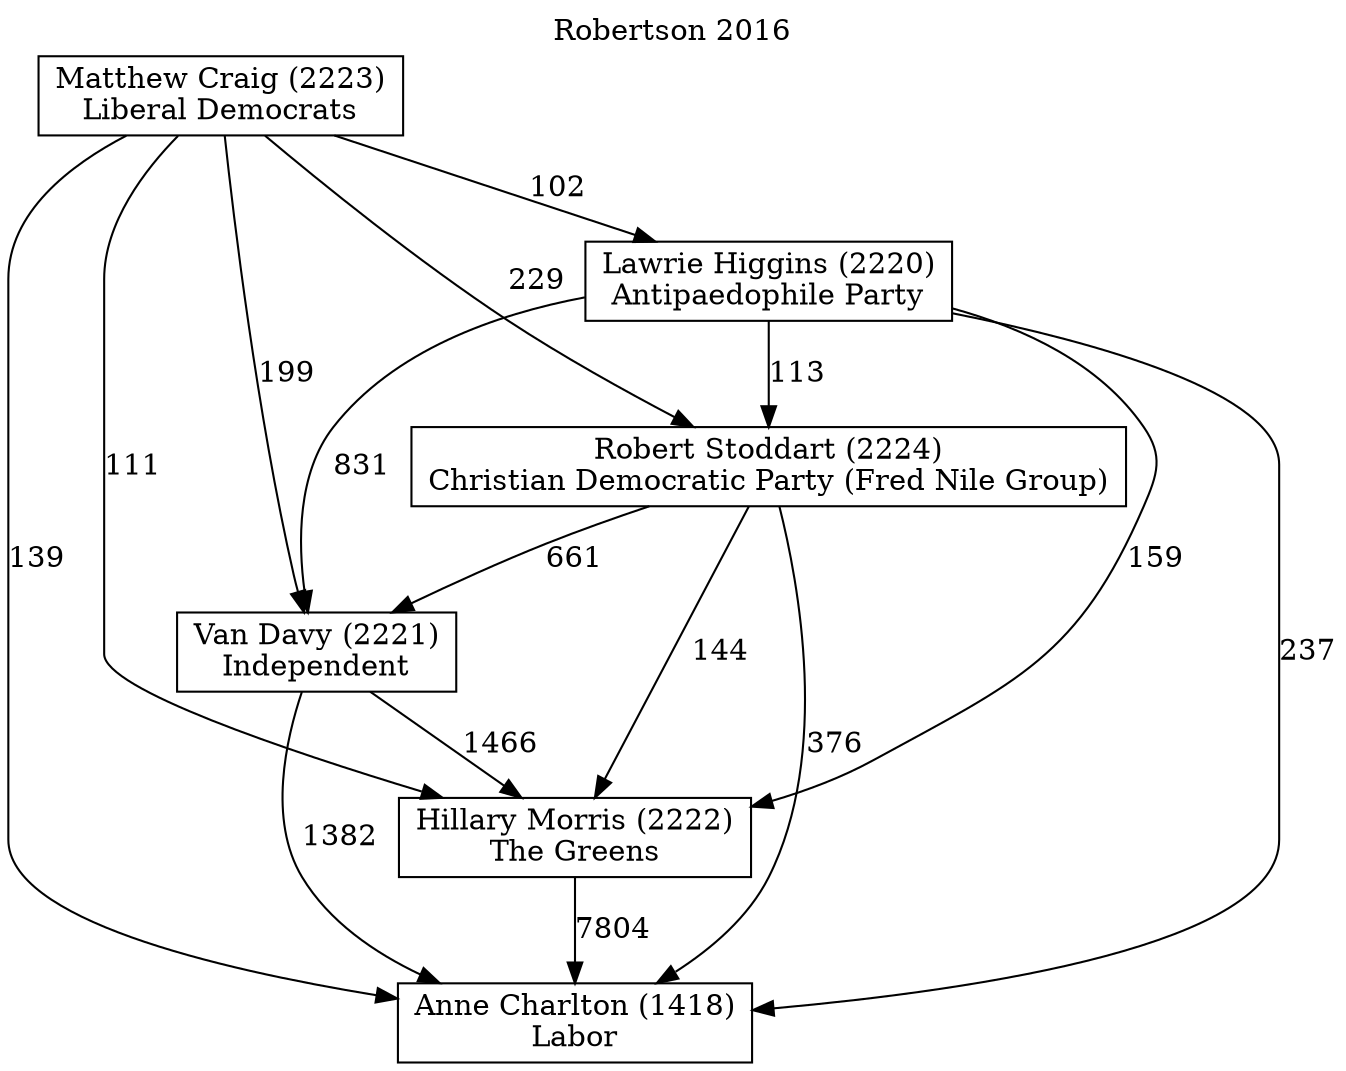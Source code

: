 // House preference flow
digraph "Anne Charlton (1418)_Robertson_2016" {
	graph [label="Robertson 2016" labelloc=t mclimit=10]
	node [shape=box]
	"Lawrie Higgins (2220)" [label="Lawrie Higgins (2220)
Antipaedophile Party"]
	"Matthew Craig (2223)" [label="Matthew Craig (2223)
Liberal Democrats"]
	"Van Davy (2221)" [label="Van Davy (2221)
Independent"]
	"Hillary Morris (2222)" [label="Hillary Morris (2222)
The Greens"]
	"Robert Stoddart (2224)" [label="Robert Stoddart (2224)
Christian Democratic Party (Fred Nile Group)"]
	"Anne Charlton (1418)" [label="Anne Charlton (1418)
Labor"]
	"Lawrie Higgins (2220)" -> "Van Davy (2221)" [label=831]
	"Van Davy (2221)" -> "Anne Charlton (1418)" [label=1382]
	"Matthew Craig (2223)" -> "Lawrie Higgins (2220)" [label=102]
	"Robert Stoddart (2224)" -> "Hillary Morris (2222)" [label=144]
	"Van Davy (2221)" -> "Hillary Morris (2222)" [label=1466]
	"Matthew Craig (2223)" -> "Hillary Morris (2222)" [label=111]
	"Lawrie Higgins (2220)" -> "Robert Stoddart (2224)" [label=113]
	"Robert Stoddart (2224)" -> "Anne Charlton (1418)" [label=376]
	"Matthew Craig (2223)" -> "Van Davy (2221)" [label=199]
	"Matthew Craig (2223)" -> "Anne Charlton (1418)" [label=139]
	"Hillary Morris (2222)" -> "Anne Charlton (1418)" [label=7804]
	"Robert Stoddart (2224)" -> "Van Davy (2221)" [label=661]
	"Lawrie Higgins (2220)" -> "Anne Charlton (1418)" [label=237]
	"Matthew Craig (2223)" -> "Robert Stoddart (2224)" [label=229]
	"Lawrie Higgins (2220)" -> "Hillary Morris (2222)" [label=159]
}

